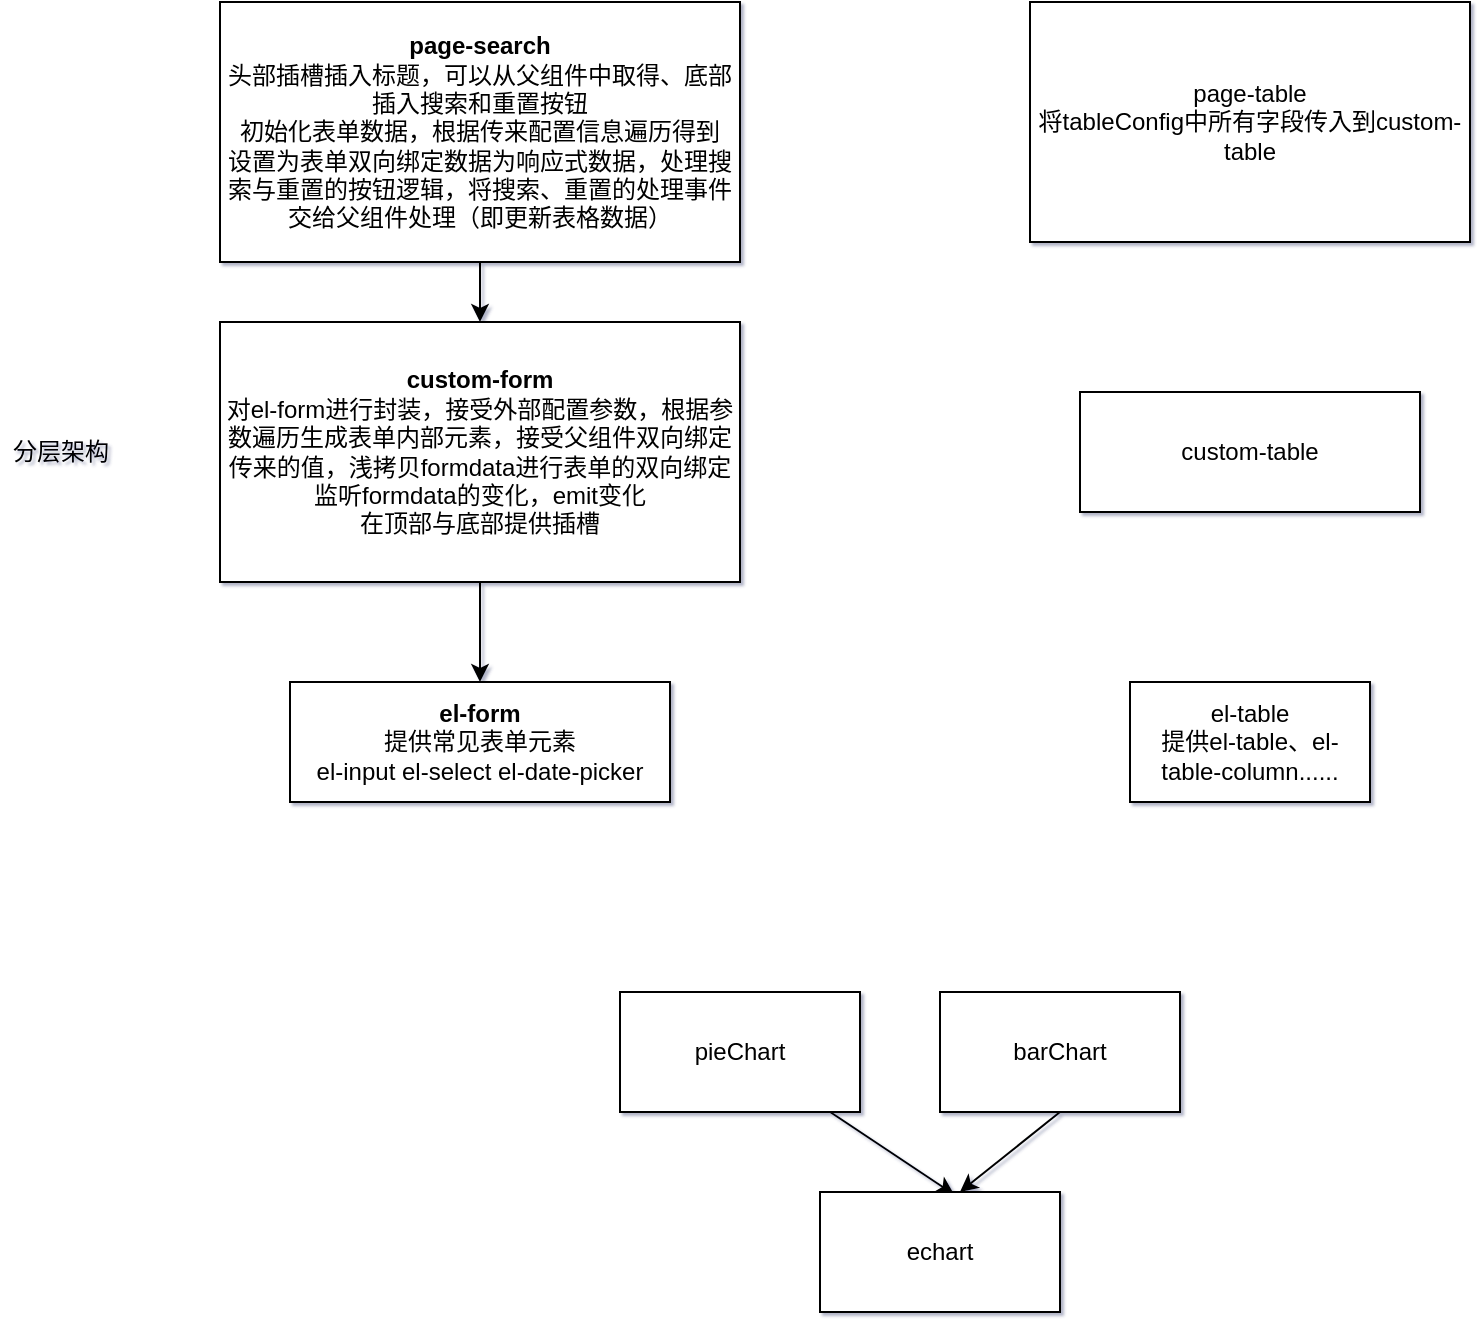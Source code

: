 <mxfile>
    <diagram id="tZmm6QIp7iDZCrQFOXQy" name="Page-1">
        <mxGraphModel dx="446" dy="242" grid="1" gridSize="10" guides="1" tooltips="1" connect="1" arrows="1" fold="1" page="1" pageScale="1" pageWidth="827" pageHeight="1169" background="none" math="0" shadow="1">
            <root>
                <mxCell id="0"/>
                <mxCell id="1" parent="0"/>
                <mxCell id="23" style="edgeStyle=none;html=1;exitX=0.5;exitY=1;exitDx=0;exitDy=0;entryX=0.5;entryY=0;entryDx=0;entryDy=0;" edge="1" parent="1" source="3" target="6">
                    <mxGeometry relative="1" as="geometry"/>
                </mxCell>
                <mxCell id="3" value="&lt;b&gt;page-search&lt;/b&gt;&lt;br&gt;头部插槽插入标题，可以从父组件中取得、底部插入搜索和重置按钮&lt;br&gt;初始化表单数据，根据传来配置信息遍历得到&lt;br&gt;设置为表单双向绑定数据为响应式数据，处理搜索与重置的按钮逻辑，将搜索、重置的处理事件交给父组件处理（即更新表格数据）" style="rounded=0;whiteSpace=wrap;html=1;" vertex="1" parent="1">
                    <mxGeometry x="130" y="10" width="260" height="130" as="geometry"/>
                </mxCell>
                <mxCell id="5" value="分层架构" style="text;html=1;align=center;verticalAlign=middle;resizable=0;points=[];autosize=1;strokeColor=none;fillColor=none;" vertex="1" parent="1">
                    <mxGeometry x="20" y="225" width="60" height="20" as="geometry"/>
                </mxCell>
                <mxCell id="24" style="edgeStyle=none;html=1;entryX=0.5;entryY=0;entryDx=0;entryDy=0;" edge="1" parent="1" source="6" target="7">
                    <mxGeometry relative="1" as="geometry"/>
                </mxCell>
                <mxCell id="6" value="&lt;div&gt;&lt;b&gt;custom-form&lt;/b&gt;&lt;/div&gt;&lt;div&gt;&lt;span&gt;对el-form进行封装，接受外部配置参数，根据参数遍历生成表单内部元素，接受父组件双向绑定传来的值，浅拷贝formdata进行表单的双向绑定&lt;/span&gt;&lt;/div&gt;&lt;div&gt;&lt;span&gt;监听formdata的变化，emit变化&lt;/span&gt;&lt;/div&gt;在顶部与底部提供插槽" style="whiteSpace=wrap;html=1;" vertex="1" parent="1">
                    <mxGeometry x="130" y="170" width="260" height="130" as="geometry"/>
                </mxCell>
                <mxCell id="7" value="&lt;b&gt;el-form&lt;/b&gt;&lt;br&gt;提供常见表单元素&lt;br&gt;el-input el-select el-date-picker" style="whiteSpace=wrap;html=1;" vertex="1" parent="1">
                    <mxGeometry x="165" y="350" width="190" height="60" as="geometry"/>
                </mxCell>
                <mxCell id="8" value="page-table&lt;br&gt;将tableConfig中所有字段传入到custom-table" style="whiteSpace=wrap;html=1;" vertex="1" parent="1">
                    <mxGeometry x="535" y="10" width="220" height="120" as="geometry"/>
                </mxCell>
                <mxCell id="9" value="custom-table&lt;br&gt;" style="whiteSpace=wrap;html=1;" vertex="1" parent="1">
                    <mxGeometry x="560" y="205" width="170" height="60" as="geometry"/>
                </mxCell>
                <mxCell id="10" value="el-table&lt;br&gt;提供el-table、el-table-column......" style="whiteSpace=wrap;html=1;" vertex="1" parent="1">
                    <mxGeometry x="585" y="350" width="120" height="60" as="geometry"/>
                </mxCell>
                <mxCell id="18" style="edgeStyle=none;html=1;entryX=0.559;entryY=0.021;entryDx=0;entryDy=0;entryPerimeter=0;" edge="1" parent="1" source="15" target="17">
                    <mxGeometry relative="1" as="geometry"/>
                </mxCell>
                <mxCell id="15" value="pieChart" style="whiteSpace=wrap;html=1;" vertex="1" parent="1">
                    <mxGeometry x="330" y="505" width="120" height="60" as="geometry"/>
                </mxCell>
                <mxCell id="21" style="edgeStyle=none;html=1;exitX=0.5;exitY=1;exitDx=0;exitDy=0;entryX=0.583;entryY=0;entryDx=0;entryDy=0;entryPerimeter=0;" edge="1" parent="1" source="16" target="17">
                    <mxGeometry relative="1" as="geometry"/>
                </mxCell>
                <mxCell id="16" value="barChart" style="whiteSpace=wrap;html=1;" vertex="1" parent="1">
                    <mxGeometry x="490" y="505" width="120" height="60" as="geometry"/>
                </mxCell>
                <mxCell id="17" value="echart" style="whiteSpace=wrap;html=1;" vertex="1" parent="1">
                    <mxGeometry x="430" y="605" width="120" height="60" as="geometry"/>
                </mxCell>
            </root>
        </mxGraphModel>
    </diagram>
</mxfile>
